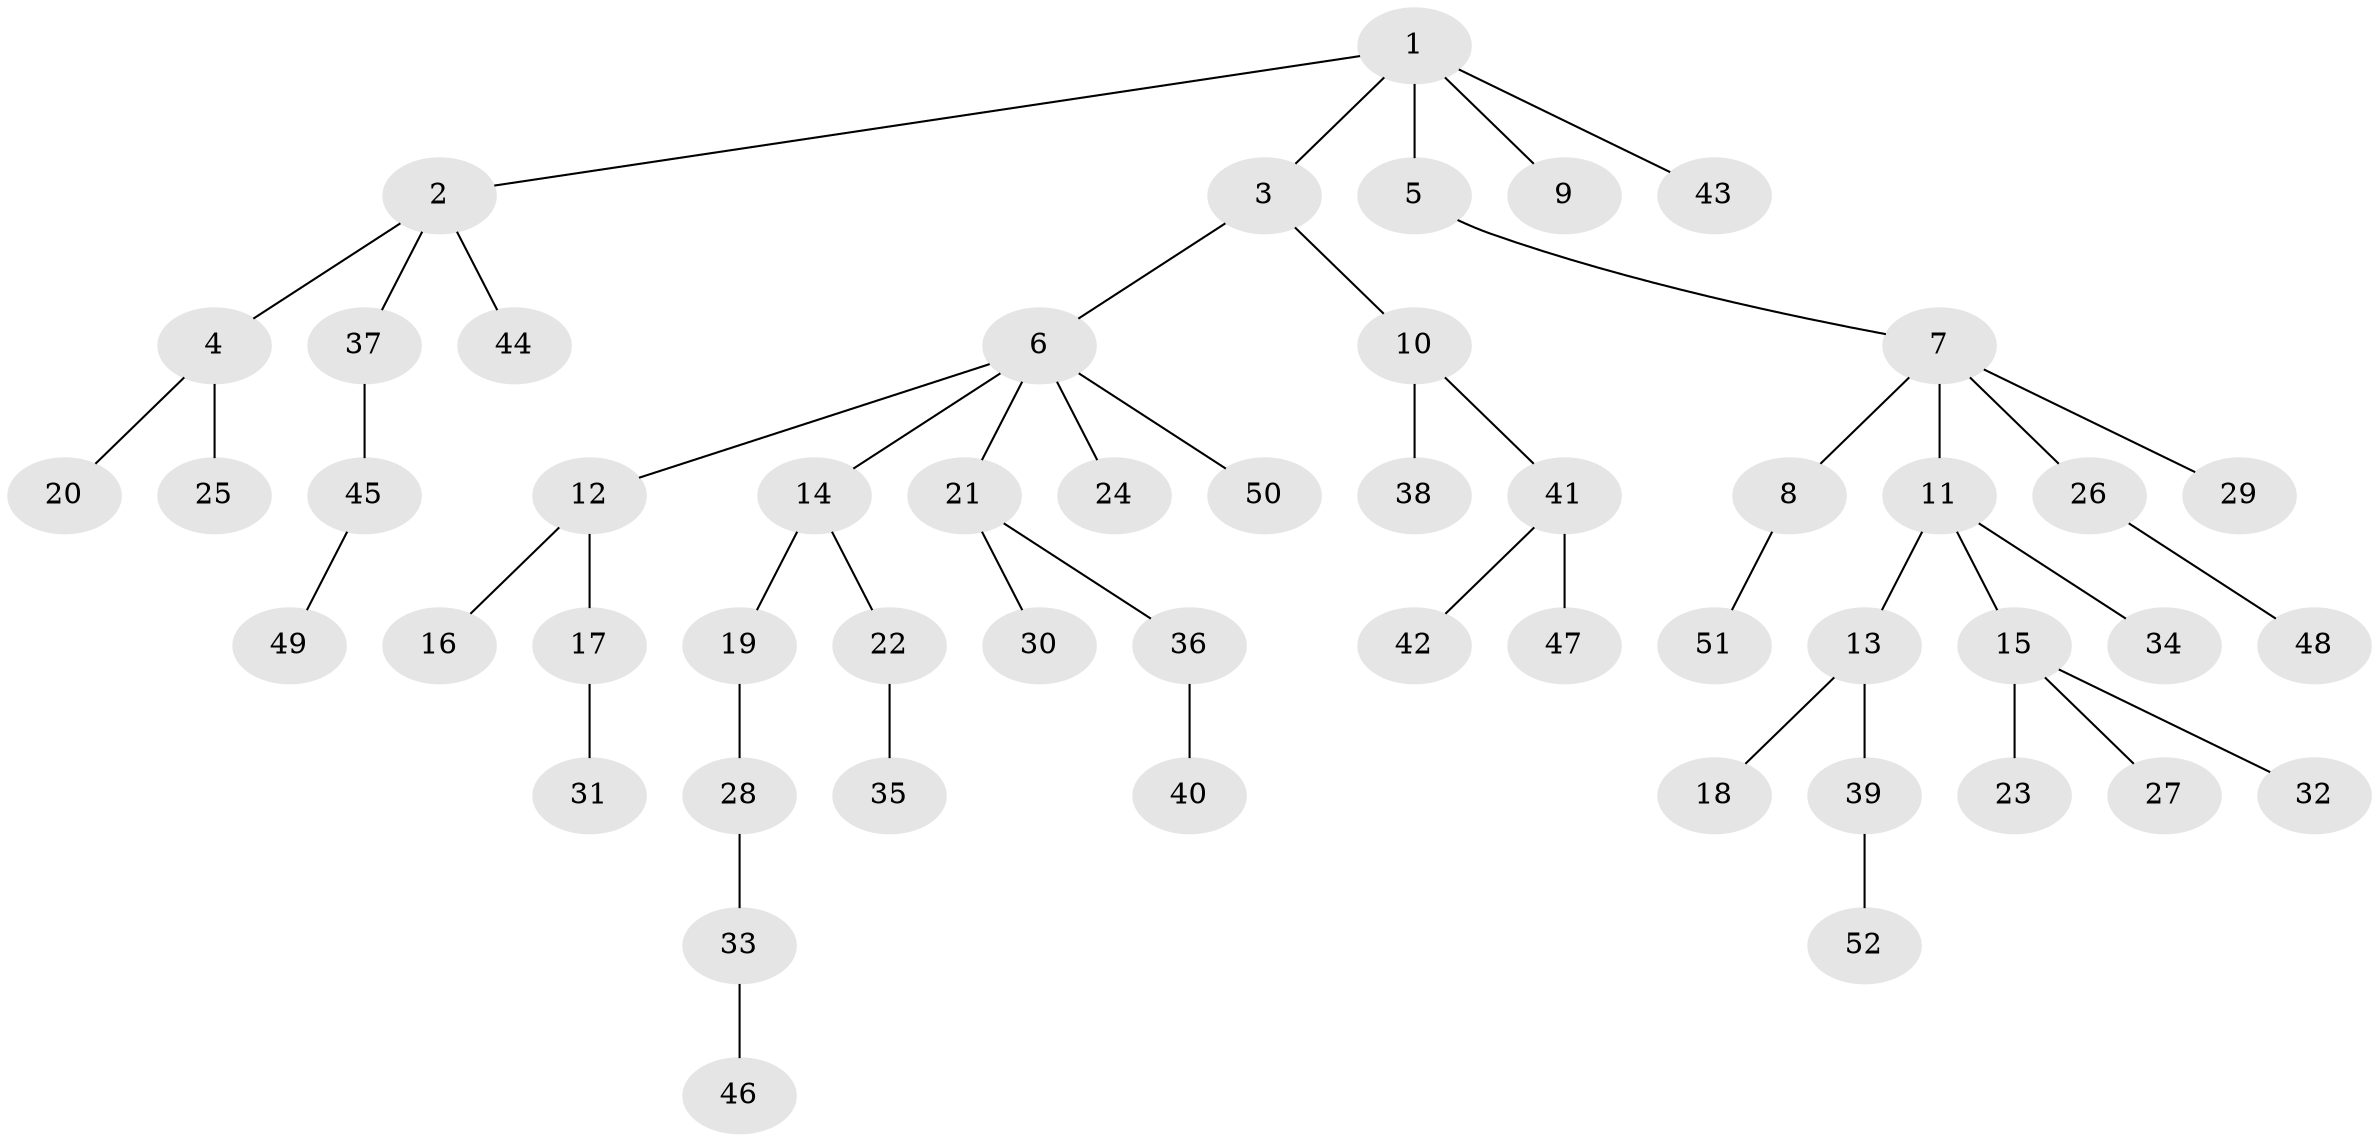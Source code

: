 // coarse degree distribution, {4: 0.06060606060606061, 5: 0.09090909090909091, 1: 0.5757575757575758, 3: 0.12121212121212122, 2: 0.15151515151515152}
// Generated by graph-tools (version 1.1) at 2025/42/03/06/25 10:42:04]
// undirected, 52 vertices, 51 edges
graph export_dot {
graph [start="1"]
  node [color=gray90,style=filled];
  1;
  2;
  3;
  4;
  5;
  6;
  7;
  8;
  9;
  10;
  11;
  12;
  13;
  14;
  15;
  16;
  17;
  18;
  19;
  20;
  21;
  22;
  23;
  24;
  25;
  26;
  27;
  28;
  29;
  30;
  31;
  32;
  33;
  34;
  35;
  36;
  37;
  38;
  39;
  40;
  41;
  42;
  43;
  44;
  45;
  46;
  47;
  48;
  49;
  50;
  51;
  52;
  1 -- 2;
  1 -- 3;
  1 -- 5;
  1 -- 9;
  1 -- 43;
  2 -- 4;
  2 -- 37;
  2 -- 44;
  3 -- 6;
  3 -- 10;
  4 -- 20;
  4 -- 25;
  5 -- 7;
  6 -- 12;
  6 -- 14;
  6 -- 21;
  6 -- 24;
  6 -- 50;
  7 -- 8;
  7 -- 11;
  7 -- 26;
  7 -- 29;
  8 -- 51;
  10 -- 38;
  10 -- 41;
  11 -- 13;
  11 -- 15;
  11 -- 34;
  12 -- 16;
  12 -- 17;
  13 -- 18;
  13 -- 39;
  14 -- 19;
  14 -- 22;
  15 -- 23;
  15 -- 27;
  15 -- 32;
  17 -- 31;
  19 -- 28;
  21 -- 30;
  21 -- 36;
  22 -- 35;
  26 -- 48;
  28 -- 33;
  33 -- 46;
  36 -- 40;
  37 -- 45;
  39 -- 52;
  41 -- 42;
  41 -- 47;
  45 -- 49;
}
